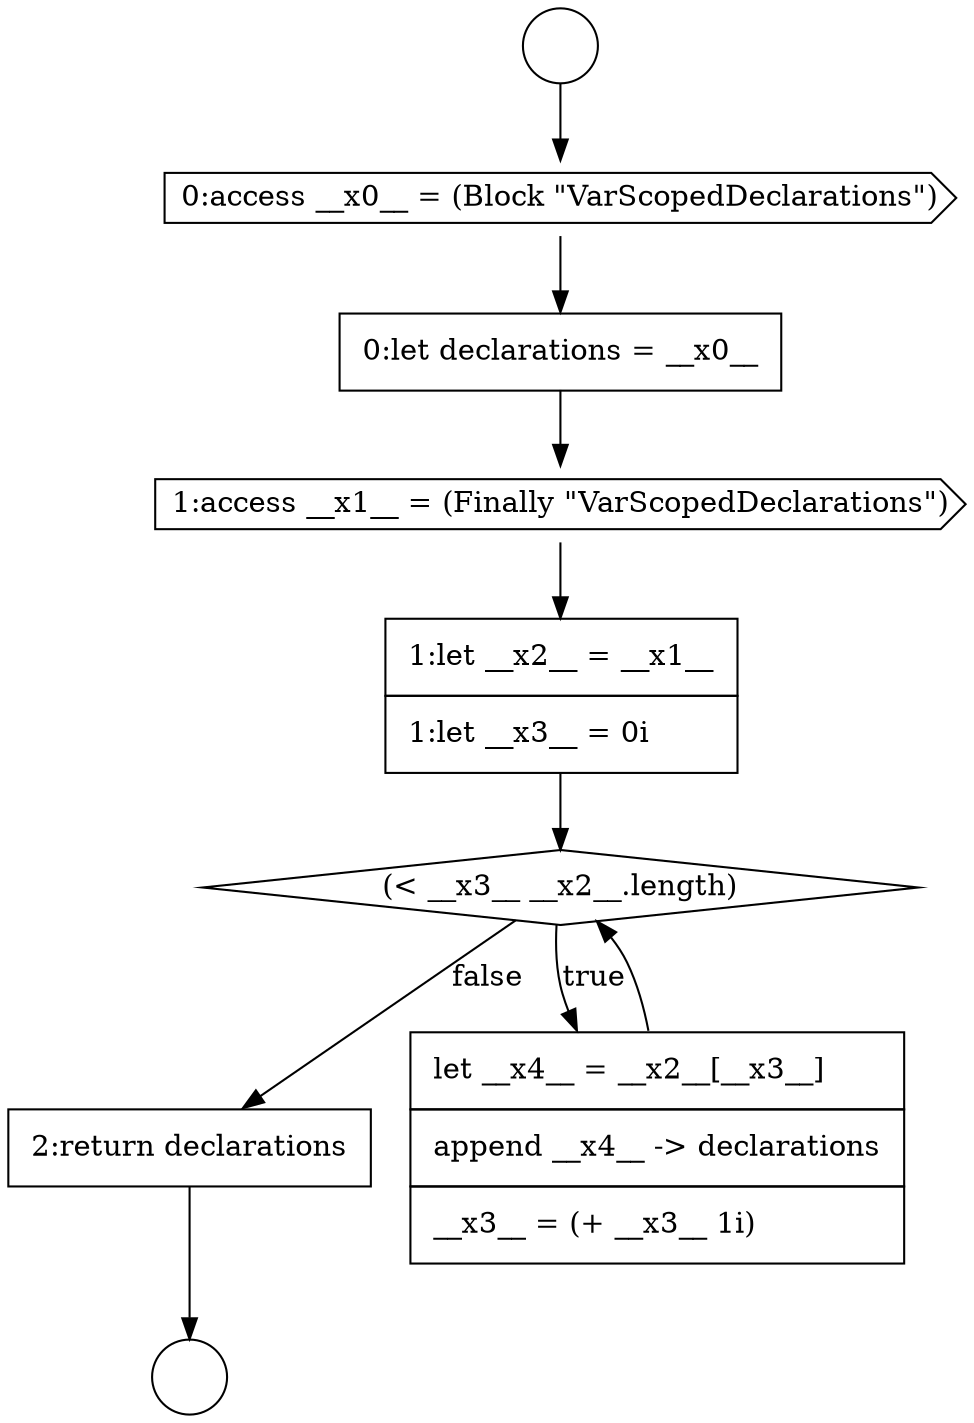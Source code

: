 digraph {
  node7926 [shape=circle label=" " color="black" fillcolor="white" style=filled]
  node7931 [shape=diamond, label=<<font color="black">(&lt; __x3__ __x2__.length)</font>> color="black" fillcolor="white" style=filled]
  node7930 [shape=none, margin=0, label=<<font color="black">
    <table border="0" cellborder="1" cellspacing="0" cellpadding="10">
      <tr><td align="left">1:let __x2__ = __x1__</td></tr>
      <tr><td align="left">1:let __x3__ = 0i</td></tr>
    </table>
  </font>> color="black" fillcolor="white" style=filled]
  node7927 [shape=cds, label=<<font color="black">0:access __x0__ = (Block &quot;VarScopedDeclarations&quot;)</font>> color="black" fillcolor="white" style=filled]
  node7933 [shape=none, margin=0, label=<<font color="black">
    <table border="0" cellborder="1" cellspacing="0" cellpadding="10">
      <tr><td align="left">2:return declarations</td></tr>
    </table>
  </font>> color="black" fillcolor="white" style=filled]
  node7928 [shape=none, margin=0, label=<<font color="black">
    <table border="0" cellborder="1" cellspacing="0" cellpadding="10">
      <tr><td align="left">0:let declarations = __x0__</td></tr>
    </table>
  </font>> color="black" fillcolor="white" style=filled]
  node7929 [shape=cds, label=<<font color="black">1:access __x1__ = (Finally &quot;VarScopedDeclarations&quot;)</font>> color="black" fillcolor="white" style=filled]
  node7932 [shape=none, margin=0, label=<<font color="black">
    <table border="0" cellborder="1" cellspacing="0" cellpadding="10">
      <tr><td align="left">let __x4__ = __x2__[__x3__]</td></tr>
      <tr><td align="left">append __x4__ -&gt; declarations</td></tr>
      <tr><td align="left">__x3__ = (+ __x3__ 1i)</td></tr>
    </table>
  </font>> color="black" fillcolor="white" style=filled]
  node7925 [shape=circle label=" " color="black" fillcolor="white" style=filled]
  node7931 -> node7932 [label=<<font color="black">true</font>> color="black"]
  node7931 -> node7933 [label=<<font color="black">false</font>> color="black"]
  node7925 -> node7927 [ color="black"]
  node7930 -> node7931 [ color="black"]
  node7928 -> node7929 [ color="black"]
  node7927 -> node7928 [ color="black"]
  node7932 -> node7931 [ color="black"]
  node7929 -> node7930 [ color="black"]
  node7933 -> node7926 [ color="black"]
}
